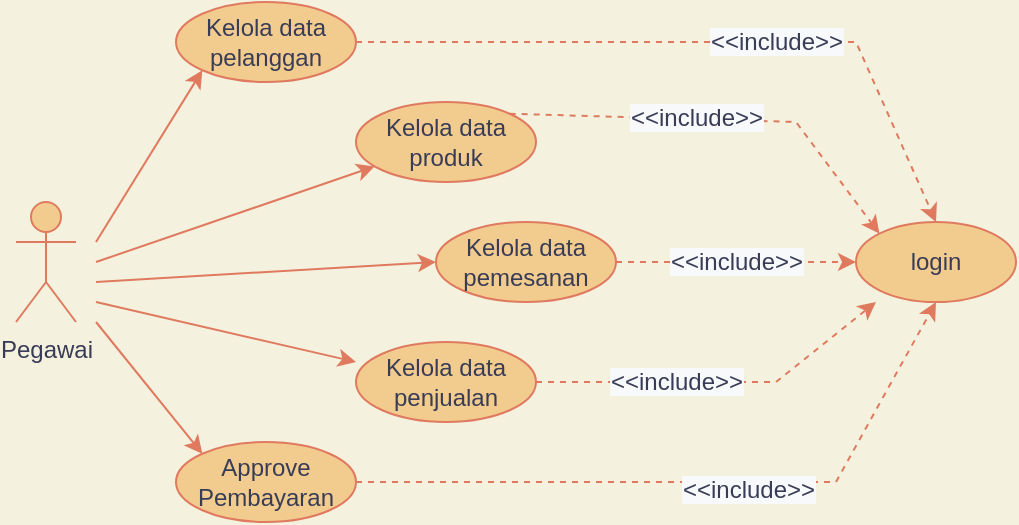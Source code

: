 <mxfile version="20.0.1" type="device" pages="3"><diagram id="dD9pP9NL2vIzcngMcFw6" name="use case pegawai"><mxGraphModel dx="868" dy="403" grid="1" gridSize="10" guides="1" tooltips="1" connect="1" arrows="1" fold="1" page="1" pageScale="1" pageWidth="827" pageHeight="1169" background="#F4F1DE" math="0" shadow="0"><root><mxCell id="0"/><mxCell id="1" parent="0"/><mxCell id="60vwrpalLE8dzFZLCJx6-5" value="Pegawai&lt;br&gt;" style="shape=umlActor;verticalLabelPosition=bottom;verticalAlign=top;html=1;outlineConnect=0;fillColor=#F2CC8F;strokeColor=#E07A5F;fontColor=#393C56;" vertex="1" parent="1"><mxGeometry x="100" y="280" width="30" height="60" as="geometry"/></mxCell><mxCell id="60vwrpalLE8dzFZLCJx6-7" value="login" style="ellipse;whiteSpace=wrap;html=1;fillColor=#F2CC8F;strokeColor=#E07A5F;fontColor=#393C56;" vertex="1" parent="1"><mxGeometry x="520" y="290" width="80" height="40" as="geometry"/></mxCell><mxCell id="60vwrpalLE8dzFZLCJx6-8" value="Kelola data produk" style="ellipse;whiteSpace=wrap;html=1;fillColor=#F2CC8F;strokeColor=#E07A5F;fontColor=#393C56;" vertex="1" parent="1"><mxGeometry x="270" y="230" width="90" height="40" as="geometry"/></mxCell><mxCell id="60vwrpalLE8dzFZLCJx6-9" value="Kelola data pelanggan" style="ellipse;whiteSpace=wrap;html=1;fillColor=#F2CC8F;strokeColor=#E07A5F;fontColor=#393C56;" vertex="1" parent="1"><mxGeometry x="180" y="180" width="90" height="40" as="geometry"/></mxCell><mxCell id="60vwrpalLE8dzFZLCJx6-10" value="Kelola data pemesanan" style="ellipse;whiteSpace=wrap;html=1;fillColor=#F2CC8F;strokeColor=#E07A5F;fontColor=#393C56;" vertex="1" parent="1"><mxGeometry x="310" y="290" width="90" height="40" as="geometry"/></mxCell><mxCell id="60vwrpalLE8dzFZLCJx6-11" value="Kelola data penjualan" style="ellipse;whiteSpace=wrap;html=1;fillColor=#F2CC8F;strokeColor=#E07A5F;fontColor=#393C56;" vertex="1" parent="1"><mxGeometry x="270" y="350" width="90" height="40" as="geometry"/></mxCell><mxCell id="60vwrpalLE8dzFZLCJx6-12" value="Approve Pembayaran" style="ellipse;whiteSpace=wrap;html=1;fillColor=#F2CC8F;strokeColor=#E07A5F;fontColor=#393C56;" vertex="1" parent="1"><mxGeometry x="180" y="400" width="90" height="40" as="geometry"/></mxCell><mxCell id="60vwrpalLE8dzFZLCJx6-17" value="" style="endArrow=classic;html=1;rounded=0;entryX=0;entryY=1;entryDx=0;entryDy=0;labelBackgroundColor=#F4F1DE;strokeColor=#E07A5F;fontColor=#393C56;" edge="1" parent="1" target="60vwrpalLE8dzFZLCJx6-9"><mxGeometry width="50" height="50" relative="1" as="geometry"><mxPoint x="140" y="300" as="sourcePoint"/><mxPoint x="180" y="240" as="targetPoint"/></mxGeometry></mxCell><mxCell id="60vwrpalLE8dzFZLCJx6-19" value="" style="endArrow=classic;html=1;rounded=0;labelBackgroundColor=#F4F1DE;strokeColor=#E07A5F;fontColor=#393C56;" edge="1" parent="1" target="60vwrpalLE8dzFZLCJx6-8"><mxGeometry width="50" height="50" relative="1" as="geometry"><mxPoint x="140" y="310" as="sourcePoint"/><mxPoint x="200" y="270" as="targetPoint"/></mxGeometry></mxCell><mxCell id="60vwrpalLE8dzFZLCJx6-20" value="" style="endArrow=classic;html=1;rounded=0;entryX=0;entryY=0.5;entryDx=0;entryDy=0;labelBackgroundColor=#F4F1DE;strokeColor=#E07A5F;fontColor=#393C56;" edge="1" parent="1" target="60vwrpalLE8dzFZLCJx6-10"><mxGeometry width="50" height="50" relative="1" as="geometry"><mxPoint x="140" y="320" as="sourcePoint"/><mxPoint x="210" y="320" as="targetPoint"/></mxGeometry></mxCell><mxCell id="60vwrpalLE8dzFZLCJx6-22" value="" style="endArrow=classic;html=1;rounded=0;entryX=0;entryY=0.25;entryDx=0;entryDy=0;entryPerimeter=0;labelBackgroundColor=#F4F1DE;strokeColor=#E07A5F;fontColor=#393C56;" edge="1" parent="1" target="60vwrpalLE8dzFZLCJx6-11"><mxGeometry width="50" height="50" relative="1" as="geometry"><mxPoint x="140" y="330" as="sourcePoint"/><mxPoint x="200" y="330" as="targetPoint"/></mxGeometry></mxCell><mxCell id="60vwrpalLE8dzFZLCJx6-23" value="" style="endArrow=classic;html=1;rounded=0;entryX=0;entryY=0;entryDx=0;entryDy=0;labelBackgroundColor=#F4F1DE;strokeColor=#E07A5F;fontColor=#393C56;" edge="1" parent="1" target="60vwrpalLE8dzFZLCJx6-12"><mxGeometry width="50" height="50" relative="1" as="geometry"><mxPoint x="140" y="340" as="sourcePoint"/><mxPoint x="160" y="360" as="targetPoint"/></mxGeometry></mxCell><mxCell id="60vwrpalLE8dzFZLCJx6-29" value="" style="endArrow=classic;html=1;rounded=0;dashed=1;strokeColor=#E07A5F;exitX=1;exitY=0.5;exitDx=0;exitDy=0;entryX=0.5;entryY=0;entryDx=0;entryDy=0;labelBackgroundColor=#F4F1DE;fontColor=#393C56;" edge="1" parent="1" source="60vwrpalLE8dzFZLCJx6-9" target="60vwrpalLE8dzFZLCJx6-7"><mxGeometry width="50" height="50" relative="1" as="geometry"><mxPoint x="390" y="230" as="sourcePoint"/><mxPoint x="440" y="180" as="targetPoint"/><Array as="points"><mxPoint x="520" y="200"/></Array></mxGeometry></mxCell><mxCell id="60vwrpalLE8dzFZLCJx6-41" value="&lt;span style=&quot;font-size: 12px; background-color: rgb(248, 249, 250);&quot;&gt;&amp;lt;&amp;lt;include&amp;gt;&amp;gt;&lt;/span&gt;" style="edgeLabel;html=1;align=center;verticalAlign=middle;resizable=0;points=[];labelBackgroundColor=#F4F1DE;fontColor=#393C56;" vertex="1" connectable="0" parent="60vwrpalLE8dzFZLCJx6-29"><mxGeometry x="0.522" relative="1" as="geometry"><mxPoint x="-46" y="-14" as="offset"/></mxGeometry></mxCell><mxCell id="60vwrpalLE8dzFZLCJx6-31" value="" style="endArrow=classic;html=1;rounded=0;dashed=1;strokeColor=#E07A5F;exitX=1;exitY=0;exitDx=0;exitDy=0;entryX=0;entryY=0;entryDx=0;entryDy=0;labelBackgroundColor=#F4F1DE;fontColor=#393C56;" edge="1" parent="1" source="60vwrpalLE8dzFZLCJx6-8" target="60vwrpalLE8dzFZLCJx6-7"><mxGeometry width="50" height="50" relative="1" as="geometry"><mxPoint x="390" y="230" as="sourcePoint"/><mxPoint x="440" y="180" as="targetPoint"/><Array as="points"><mxPoint x="490" y="240"/></Array></mxGeometry></mxCell><mxCell id="60vwrpalLE8dzFZLCJx6-32" value="&lt;span style=&quot;font-size: 12px; background-color: rgb(248, 249, 250);&quot;&gt;&amp;lt;&amp;lt;include&amp;gt;&amp;gt;&lt;/span&gt;" style="edgeLabel;html=1;align=center;verticalAlign=middle;resizable=0;points=[];labelBackgroundColor=#F4F1DE;fontColor=#393C56;" vertex="1" connectable="0" parent="60vwrpalLE8dzFZLCJx6-31"><mxGeometry x="0.124" y="2" relative="1" as="geometry"><mxPoint x="-27" as="offset"/></mxGeometry></mxCell><mxCell id="60vwrpalLE8dzFZLCJx6-33" value="" style="endArrow=classic;html=1;rounded=0;dashed=1;strokeColor=#E07A5F;exitX=1;exitY=0.5;exitDx=0;exitDy=0;entryX=0;entryY=0.5;entryDx=0;entryDy=0;labelBackgroundColor=#F4F1DE;fontColor=#393C56;" edge="1" parent="1" source="60vwrpalLE8dzFZLCJx6-10" target="60vwrpalLE8dzFZLCJx6-7"><mxGeometry width="50" height="50" relative="1" as="geometry"><mxPoint x="390" y="230" as="sourcePoint"/><mxPoint x="440" y="180" as="targetPoint"/></mxGeometry></mxCell><mxCell id="60vwrpalLE8dzFZLCJx6-34" value="&lt;span style=&quot;font-size: 12px; background-color: rgb(248, 249, 250);&quot;&gt;&amp;lt;&amp;lt;include&amp;gt;&amp;gt;&lt;/span&gt;" style="edgeLabel;html=1;align=center;verticalAlign=middle;resizable=0;points=[];labelBackgroundColor=#F4F1DE;fontColor=#393C56;" vertex="1" connectable="0" parent="60vwrpalLE8dzFZLCJx6-33"><mxGeometry x="0.417" relative="1" as="geometry"><mxPoint x="-25" as="offset"/></mxGeometry></mxCell><mxCell id="60vwrpalLE8dzFZLCJx6-35" value="" style="endArrow=classic;html=1;rounded=0;dashed=1;strokeColor=#E07A5F;exitX=1;exitY=0.5;exitDx=0;exitDy=0;labelBackgroundColor=#F4F1DE;fontColor=#393C56;" edge="1" parent="1" source="60vwrpalLE8dzFZLCJx6-11"><mxGeometry width="50" height="50" relative="1" as="geometry"><mxPoint x="400" y="370" as="sourcePoint"/><mxPoint x="530" y="330" as="targetPoint"/><Array as="points"><mxPoint x="480" y="370"/></Array></mxGeometry></mxCell><mxCell id="60vwrpalLE8dzFZLCJx6-36" value="&lt;span style=&quot;font-size: 12px; background-color: rgb(248, 249, 250);&quot;&gt;&amp;lt;&amp;lt;include&amp;gt;&amp;gt;&lt;/span&gt;" style="edgeLabel;html=1;align=center;verticalAlign=middle;resizable=0;points=[];labelBackgroundColor=#F4F1DE;fontColor=#393C56;" vertex="1" connectable="0" parent="60vwrpalLE8dzFZLCJx6-35"><mxGeometry x="0.098" y="2" relative="1" as="geometry"><mxPoint x="-31" y="2" as="offset"/></mxGeometry></mxCell><mxCell id="60vwrpalLE8dzFZLCJx6-37" value="" style="endArrow=classic;html=1;rounded=0;dashed=1;strokeColor=#E07A5F;entryX=0.5;entryY=1;entryDx=0;entryDy=0;labelBackgroundColor=#F4F1DE;fontColor=#393C56;" edge="1" parent="1" target="60vwrpalLE8dzFZLCJx6-7"><mxGeometry width="50" height="50" relative="1" as="geometry"><mxPoint x="270" y="420" as="sourcePoint"/><mxPoint x="320" y="370" as="targetPoint"/><Array as="points"><mxPoint x="510" y="420"/></Array></mxGeometry></mxCell><mxCell id="60vwrpalLE8dzFZLCJx6-40" value="&lt;span style=&quot;font-size: 12px; background-color: rgb(248, 249, 250);&quot;&gt;&amp;lt;&amp;lt;include&amp;gt;&amp;gt;&lt;/span&gt;" style="edgeLabel;html=1;align=center;verticalAlign=middle;resizable=0;points=[];labelBackgroundColor=#F4F1DE;fontColor=#393C56;" vertex="1" connectable="0" parent="60vwrpalLE8dzFZLCJx6-37"><mxGeometry x="0.143" y="-4" relative="1" as="geometry"><mxPoint as="offset"/></mxGeometry></mxCell></root></mxGraphModel></diagram><diagram id="yMtdfeSOjCsfIse6pnHq" name="Use case pelanggan"><mxGraphModel dx="868" dy="1572" grid="1" gridSize="10" guides="1" tooltips="1" connect="1" arrows="1" fold="1" page="1" pageScale="1" pageWidth="827" pageHeight="1169" background="#F4F1DE" math="0" shadow="0"><root><mxCell id="0"/><mxCell id="1" parent="0"/><mxCell id="7ztRPmFHrJqywGssaxpG-1" value="Pelanggan" style="shape=umlActor;verticalLabelPosition=bottom;verticalAlign=top;html=1;outlineConnect=0;fillColor=#F2CC8F;strokeColor=#E07A5F;fontColor=#393C56;" vertex="1" parent="1"><mxGeometry x="130" y="-310" width="30" height="60" as="geometry"/></mxCell><mxCell id="7ztRPmFHrJqywGssaxpG-2" value="login" style="ellipse;whiteSpace=wrap;html=1;fillColor=#F2CC8F;strokeColor=#E07A5F;fontColor=#393C56;" vertex="1" parent="1"><mxGeometry x="570" y="-303.75" width="80" height="47.5" as="geometry"/></mxCell><mxCell id="7ztRPmFHrJqywGssaxpG-7" value="lihat progres pesanan" style="ellipse;whiteSpace=wrap;html=1;fillColor=#F2CC8F;strokeColor=#E07A5F;fontColor=#393C56;" vertex="1" parent="1"><mxGeometry x="340" y="-201.25" width="81" height="50" as="geometry"/></mxCell><mxCell id="7ztRPmFHrJqywGssaxpG-8" value="input data pesanan" style="ellipse;whiteSpace=wrap;html=1;fillColor=#F2CC8F;strokeColor=#E07A5F;fontColor=#393C56;" vertex="1" parent="1"><mxGeometry x="374" y="-340" width="80" height="45" as="geometry"/></mxCell><mxCell id="7ztRPmFHrJqywGssaxpG-9" value="Lihat Produk" style="ellipse;whiteSpace=wrap;html=1;fillColor=#F2CC8F;strokeColor=#E07A5F;fontColor=#393C56;" vertex="1" parent="1"><mxGeometry x="230" y="-460" width="80" height="50" as="geometry"/></mxCell><mxCell id="7ztRPmFHrJqywGssaxpG-10" value="lihat detail produk" style="ellipse;whiteSpace=wrap;html=1;fillColor=#F2CC8F;strokeColor=#E07A5F;fontColor=#393C56;" vertex="1" parent="1"><mxGeometry x="335.5" y="-410" width="90" height="50" as="geometry"/></mxCell><mxCell id="7ztRPmFHrJqywGssaxpG-11" value="batalkan pesanan" style="ellipse;whiteSpace=wrap;html=1;fillColor=#F2CC8F;strokeColor=#E07A5F;fontColor=#393C56;" vertex="1" parent="1"><mxGeometry x="374" y="-270" width="80" height="47.5" as="geometry"/></mxCell><mxCell id="7ztRPmFHrJqywGssaxpG-12" value="Upload bukti pembayaran" style="ellipse;whiteSpace=wrap;html=1;fillColor=#F2CC8F;strokeColor=#E07A5F;fontColor=#393C56;" vertex="1" parent="1"><mxGeometry x="230" y="-151.25" width="80" height="42.5" as="geometry"/></mxCell><mxCell id="7ztRPmFHrJqywGssaxpG-18" value="" style="endArrow=classic;html=1;rounded=0;dashed=1;strokeColor=#E07A5F;exitX=1;exitY=0.5;exitDx=0;exitDy=0;entryX=0.5;entryY=0;entryDx=0;entryDy=0;labelBackgroundColor=#F4F1DE;fontColor=#393C56;" edge="1" parent="1" source="7ztRPmFHrJqywGssaxpG-9" target="7ztRPmFHrJqywGssaxpG-2"><mxGeometry width="50" height="50" relative="1" as="geometry"><mxPoint x="390" y="-220" as="sourcePoint"/><mxPoint x="440" y="-270" as="targetPoint"/><Array as="points"><mxPoint x="580" y="-420"/></Array></mxGeometry></mxCell><mxCell id="5BA-rJRY6tCN62C4J0_w-8" value="&amp;lt;&amp;lt;include&amp;gt;&amp;gt;" style="edgeLabel;html=1;align=center;verticalAlign=middle;resizable=0;points=[];labelBackgroundColor=#F4F1DE;fontColor=#393C56;" vertex="1" connectable="0" parent="7ztRPmFHrJqywGssaxpG-18"><mxGeometry x="-0.041" y="2" relative="1" as="geometry"><mxPoint as="offset"/></mxGeometry></mxCell><mxCell id="5BA-rJRY6tCN62C4J0_w-3" value="" style="endArrow=classic;html=1;rounded=0;dashed=1;strokeColor=#E07A5F;entryX=0.288;entryY=0.016;entryDx=0;entryDy=0;entryPerimeter=0;labelBackgroundColor=#F4F1DE;fontColor=#393C56;" edge="1" parent="1" target="7ztRPmFHrJqywGssaxpG-2"><mxGeometry width="50" height="50" relative="1" as="geometry"><mxPoint x="430" y="-390" as="sourcePoint"/><mxPoint x="520" y="-410" as="targetPoint"/><Array as="points"><mxPoint x="550" y="-370"/></Array></mxGeometry></mxCell><mxCell id="5BA-rJRY6tCN62C4J0_w-9" value="&amp;lt;&amp;lt;include&amp;gt;&amp;gt;" style="edgeLabel;html=1;align=center;verticalAlign=middle;resizable=0;points=[];labelBackgroundColor=#F4F1DE;fontColor=#393C56;" vertex="1" connectable="0" parent="5BA-rJRY6tCN62C4J0_w-3"><mxGeometry x="-0.093" relative="1" as="geometry"><mxPoint as="offset"/></mxGeometry></mxCell><mxCell id="5BA-rJRY6tCN62C4J0_w-5" value="" style="endArrow=classic;html=1;rounded=0;dashed=1;strokeColor=#E07A5F;exitX=1;exitY=0.5;exitDx=0;exitDy=0;entryX=0;entryY=1;entryDx=0;entryDy=0;labelBackgroundColor=#F4F1DE;fontColor=#393C56;" edge="1" parent="1" target="7ztRPmFHrJqywGssaxpG-2"><mxGeometry width="50" height="50" relative="1" as="geometry"><mxPoint x="454" y="-243.48" as="sourcePoint"/><mxPoint x="581.266" y="-222.502" as="targetPoint"/><Array as="points"><mxPoint x="530" y="-242.98"/></Array></mxGeometry></mxCell><mxCell id="5BA-rJRY6tCN62C4J0_w-11" value="&amp;lt;&amp;lt;include&amp;gt;&amp;gt;" style="edgeLabel;html=1;align=center;verticalAlign=middle;resizable=0;points=[];labelBackgroundColor=#F4F1DE;fontColor=#393C56;" vertex="1" connectable="0" parent="5BA-rJRY6tCN62C4J0_w-5"><mxGeometry x="-0.238" relative="1" as="geometry"><mxPoint as="offset"/></mxGeometry></mxCell><mxCell id="5BA-rJRY6tCN62C4J0_w-4" value="" style="endArrow=classic;html=1;rounded=0;dashed=1;strokeColor=#E07A5F;exitX=1;exitY=0.5;exitDx=0;exitDy=0;entryX=0;entryY=0;entryDx=0;entryDy=0;labelBackgroundColor=#F4F1DE;fontColor=#393C56;" edge="1" parent="1" source="7ztRPmFHrJqywGssaxpG-8" target="7ztRPmFHrJqywGssaxpG-2"><mxGeometry width="50" height="50" relative="1" as="geometry"><mxPoint x="500" y="-300" as="sourcePoint"/><mxPoint x="550" y="-350" as="targetPoint"/><Array as="points"><mxPoint x="530" y="-317"/></Array></mxGeometry></mxCell><mxCell id="5BA-rJRY6tCN62C4J0_w-10" value="&amp;lt;&amp;lt;include&amp;gt;&amp;gt;" style="edgeLabel;html=1;align=center;verticalAlign=middle;resizable=0;points=[];labelBackgroundColor=#F4F1DE;fontColor=#393C56;" vertex="1" connectable="0" parent="5BA-rJRY6tCN62C4J0_w-4"><mxGeometry x="-0.268" y="-3" relative="1" as="geometry"><mxPoint as="offset"/></mxGeometry></mxCell><mxCell id="5BA-rJRY6tCN62C4J0_w-6" value="" style="endArrow=classic;html=1;rounded=0;dashed=1;strokeColor=#E07A5F;entryX=0.3;entryY=1.005;entryDx=0;entryDy=0;entryPerimeter=0;labelBackgroundColor=#F4F1DE;fontColor=#393C56;" edge="1" parent="1" target="7ztRPmFHrJqywGssaxpG-2"><mxGeometry width="50" height="50" relative="1" as="geometry"><mxPoint x="421" y="-173.51" as="sourcePoint"/><mxPoint x="584.04" y="-86.5" as="targetPoint"/><Array as="points"><mxPoint x="550" y="-180"/></Array></mxGeometry></mxCell><mxCell id="5BA-rJRY6tCN62C4J0_w-12" value="&amp;lt;&amp;lt;include&amp;gt;&amp;gt;" style="edgeLabel;html=1;align=center;verticalAlign=middle;resizable=0;points=[];labelBackgroundColor=#F4F1DE;fontColor=#393C56;" vertex="1" connectable="0" parent="5BA-rJRY6tCN62C4J0_w-6"><mxGeometry x="-0.253" y="-2" relative="1" as="geometry"><mxPoint as="offset"/></mxGeometry></mxCell><mxCell id="5BA-rJRY6tCN62C4J0_w-7" value="" style="endArrow=classic;html=1;rounded=0;dashed=1;strokeColor=#E07A5F;exitX=1;exitY=0.5;exitDx=0;exitDy=0;entryX=0.5;entryY=1;entryDx=0;entryDy=0;labelBackgroundColor=#F4F1DE;fontColor=#393C56;" edge="1" parent="1" target="7ztRPmFHrJqywGssaxpG-2"><mxGeometry width="50" height="50" relative="1" as="geometry"><mxPoint x="310" y="-120" as="sourcePoint"/><mxPoint x="630" y="-60" as="targetPoint"/><Array as="points"><mxPoint x="580" y="-140"/></Array></mxGeometry></mxCell><mxCell id="5BA-rJRY6tCN62C4J0_w-13" value="&amp;lt;&amp;lt;include&amp;gt;&amp;gt;" style="edgeLabel;html=1;align=center;verticalAlign=middle;resizable=0;points=[];labelBackgroundColor=#F4F1DE;fontColor=#393C56;" vertex="1" connectable="0" parent="5BA-rJRY6tCN62C4J0_w-7"><mxGeometry x="-0.142" y="2" relative="1" as="geometry"><mxPoint as="offset"/></mxGeometry></mxCell><mxCell id="5BA-rJRY6tCN62C4J0_w-17" value="" style="endArrow=classic;html=1;rounded=0;strokeColor=#E07A5F;labelBackgroundColor=#F4F1DE;fontColor=#393C56;" edge="1" parent="1"><mxGeometry width="50" height="50" relative="1" as="geometry"><mxPoint x="150" y="-320" as="sourcePoint"/><mxPoint x="230" y="-430" as="targetPoint"/><Array as="points"><mxPoint x="200" y="-410"/></Array></mxGeometry></mxCell><mxCell id="5BA-rJRY6tCN62C4J0_w-20" value="" style="endArrow=classic;html=1;rounded=0;strokeColor=#E07A5F;exitX=0.5;exitY=0;exitDx=0;exitDy=0;exitPerimeter=0;entryX=0;entryY=0.5;entryDx=0;entryDy=0;labelBackgroundColor=#F4F1DE;fontColor=#393C56;" edge="1" parent="1" target="7ztRPmFHrJqywGssaxpG-10"><mxGeometry width="50" height="50" relative="1" as="geometry"><mxPoint x="155" y="-300" as="sourcePoint"/><mxPoint x="240" y="-420" as="targetPoint"/><Array as="points"><mxPoint x="290" y="-370"/></Array></mxGeometry></mxCell><mxCell id="5BA-rJRY6tCN62C4J0_w-21" value="" style="endArrow=classic;html=1;rounded=0;strokeColor=#E07A5F;exitX=0.5;exitY=0;exitDx=0;exitDy=0;exitPerimeter=0;labelBackgroundColor=#F4F1DE;fontColor=#393C56;" edge="1" parent="1"><mxGeometry width="50" height="50" relative="1" as="geometry"><mxPoint x="165" y="-290" as="sourcePoint"/><mxPoint x="370" y="-320" as="targetPoint"/><Array as="points"/></mxGeometry></mxCell><mxCell id="5BA-rJRY6tCN62C4J0_w-22" value="" style="endArrow=classic;html=1;rounded=0;strokeColor=#E07A5F;entryX=0.013;entryY=0.379;entryDx=0;entryDy=0;entryPerimeter=0;labelBackgroundColor=#F4F1DE;fontColor=#393C56;" edge="1" parent="1" target="7ztRPmFHrJqywGssaxpG-11"><mxGeometry width="50" height="50" relative="1" as="geometry"><mxPoint x="160" y="-280" as="sourcePoint"/><mxPoint x="380" y="-310" as="targetPoint"/><Array as="points"/></mxGeometry></mxCell><mxCell id="5BA-rJRY6tCN62C4J0_w-24" value="" style="endArrow=classic;html=1;rounded=0;strokeColor=#E07A5F;exitX=0.5;exitY=0;exitDx=0;exitDy=0;exitPerimeter=0;entryX=0.012;entryY=0.225;entryDx=0;entryDy=0;entryPerimeter=0;labelBackgroundColor=#F4F1DE;fontColor=#393C56;" edge="1" parent="1" target="7ztRPmFHrJqywGssaxpG-7"><mxGeometry width="50" height="50" relative="1" as="geometry"><mxPoint x="155" y="-270" as="sourcePoint"/><mxPoint x="335.5" y="-355" as="targetPoint"/><Array as="points"><mxPoint x="290" y="-200"/></Array></mxGeometry></mxCell><mxCell id="5BA-rJRY6tCN62C4J0_w-25" value="" style="endArrow=classic;html=1;rounded=0;strokeColor=#E07A5F;exitX=0.5;exitY=0;exitDx=0;exitDy=0;exitPerimeter=0;entryX=0;entryY=0.265;entryDx=0;entryDy=0;entryPerimeter=0;labelBackgroundColor=#F4F1DE;fontColor=#393C56;" edge="1" parent="1" target="7ztRPmFHrJqywGssaxpG-12"><mxGeometry width="50" height="50" relative="1" as="geometry"><mxPoint x="145" y="-250" as="sourcePoint"/><mxPoint x="230" y="-370" as="targetPoint"/><Array as="points"><mxPoint x="200" y="-160"/></Array></mxGeometry></mxCell></root></mxGraphModel></diagram><diagram id="_YuOrExUcP3JvRvluaF_" name="Use Case Pemilik"><mxGraphModel dx="868" dy="403" grid="1" gridSize="10" guides="1" tooltips="1" connect="1" arrows="1" fold="1" page="1" pageScale="1" pageWidth="827" pageHeight="1169" math="0" shadow="0"><root><mxCell id="0"/><mxCell id="1" parent="0"/><mxCell id="Y2s0dMd_EpMMdov8KOSV-1" value="Pemilik&lt;br&gt;" style="shape=umlActor;verticalLabelPosition=bottom;verticalAlign=top;html=1;outlineConnect=0;rounded=0;sketch=0;fontColor=#393C56;strokeColor=#E07A5F;fillColor=#F2CC8F;" vertex="1" parent="1"><mxGeometry x="160" y="120" width="30" height="60" as="geometry"/></mxCell><mxCell id="Y2s0dMd_EpMMdov8KOSV-2" value="login" style="ellipse;whiteSpace=wrap;html=1;rounded=0;sketch=0;fontColor=#393C56;strokeColor=#E07A5F;fillColor=#F2CC8F;" vertex="1" parent="1"><mxGeometry x="560" y="130" width="90" height="50" as="geometry"/></mxCell><mxCell id="Y2s0dMd_EpMMdov8KOSV-3" value="Melihat laporan penjualan" style="ellipse;whiteSpace=wrap;html=1;rounded=0;sketch=0;fontColor=#393C56;strokeColor=#E07A5F;fillColor=#F2CC8F;" vertex="1" parent="1"><mxGeometry x="330" y="75" width="90" height="50" as="geometry"/></mxCell><mxCell id="Y2s0dMd_EpMMdov8KOSV-4" value="Kelola data admin" style="ellipse;whiteSpace=wrap;html=1;rounded=0;sketch=0;fontColor=#393C56;strokeColor=#E07A5F;fillColor=#F2CC8F;" vertex="1" parent="1"><mxGeometry x="324" y="190" width="90" height="50" as="geometry"/></mxCell><mxCell id="Y2s0dMd_EpMMdov8KOSV-5" value="" style="endArrow=classic;html=1;rounded=1;sketch=0;fontColor=#393C56;strokeColor=#E07A5F;fillColor=#F2CC8F;curved=0;entryX=0;entryY=0.7;entryDx=0;entryDy=0;entryPerimeter=0;" edge="1" parent="1" target="Y2s0dMd_EpMMdov8KOSV-3"><mxGeometry width="50" height="50" relative="1" as="geometry"><mxPoint x="190" y="150" as="sourcePoint"/><mxPoint x="240" y="100" as="targetPoint"/><Array as="points"><mxPoint x="260" y="120"/></Array></mxGeometry></mxCell><mxCell id="Y2s0dMd_EpMMdov8KOSV-6" value="" style="endArrow=classic;html=1;rounded=1;sketch=0;fontColor=#393C56;strokeColor=#E07A5F;fillColor=#F2CC8F;curved=0;" edge="1" parent="1"><mxGeometry width="50" height="50" relative="1" as="geometry"><mxPoint x="190" y="160" as="sourcePoint"/><mxPoint x="320" y="200" as="targetPoint"/><Array as="points"><mxPoint x="260" y="190"/></Array></mxGeometry></mxCell><mxCell id="AKAg1sZ5mFW-pu_Sjk-e-5" value="" style="endArrow=classic;html=1;rounded=0;sketch=0;fontColor=#393C56;strokeColor=#E07A5F;fillColor=#F2CC8F;dashed=1;" edge="1" parent="1" target="Y2s0dMd_EpMMdov8KOSV-2"><mxGeometry width="50" height="50" relative="1" as="geometry"><mxPoint x="420" y="100" as="sourcePoint"/><mxPoint x="550" y="120" as="targetPoint"/><Array as="points"><mxPoint x="540" y="110"/></Array></mxGeometry></mxCell><mxCell id="ITUfkdC0Rnq6HtxqCI08-1" value="&lt;span style=&quot;color: rgba(0, 0, 0, 0); font-family: monospace; font-size: 0px; text-align: start; background-color: rgb(248, 249, 250);&quot;&gt;%3CmxGraphModel%3E%3Croot%3E%3CmxCell%20id%3D%220%22%2F%3E%3CmxCell%20id%3D%221%22%20parent%3D%220%22%2F%3E%3CmxCell%20id%3D%222%22%20value%3D%22%22%20style%3D%22endArrow%3Dclassic%3Bhtml%3D1%3Brounded%3D1%3Bsketch%3D0%3BfontColor%3D%23393C56%3BstrokeColor%3D%23E07A5F%3BfillColor%3D%23F2CC8F%3Bcurved%3D0%3B%22%20edge%3D%221%22%20parent%3D%221%22%3E%3CmxGeometry%20width%3D%2250%22%20height%3D%2250%22%20relative%3D%221%22%20as%3D%22geometry%22%3E%3CmxPoint%20x%3D%22420%22%20y%3D%22100%22%20as%3D%22sourcePoint%22%2F%3E%3CmxPoint%20x%3D%22574.845%22%20y%3D%22131.443%22%20as%3D%22targetPoint%22%2F%3E%3CArray%20as%3D%22points%22%3E%3CmxPoint%20x%3D%22540%22%20y%3D%22110%22%2F%3E%3C%2FArray%3E%3C%2FmxGeometry%3E%3C%2FmxCell%3E%3C%2Froot%3E%3C%2FmxGraphModel&lt;/span&gt;" style="edgeLabel;html=1;align=center;verticalAlign=middle;resizable=0;points=[];fontColor=#393C56;" vertex="1" connectable="0" parent="AKAg1sZ5mFW-pu_Sjk-e-5"><mxGeometry x="0.128" y="2" relative="1" as="geometry"><mxPoint as="offset"/></mxGeometry></mxCell><mxCell id="USm3C7DkZu28YAg_MtZW-1" value="&lt;span style=&quot;background-color: rgb(244, 241, 222);&quot;&gt;&amp;lt;&amp;lt;include&amp;gt;&amp;gt;&lt;/span&gt;" style="edgeLabel;html=1;align=center;verticalAlign=middle;resizable=0;points=[];fontColor=#393C56;" vertex="1" connectable="0" parent="AKAg1sZ5mFW-pu_Sjk-e-5"><mxGeometry x="-0.091" y="2" relative="1" as="geometry"><mxPoint as="offset"/></mxGeometry></mxCell><mxCell id="AKAg1sZ5mFW-pu_Sjk-e-6" value="" style="endArrow=classic;html=1;rounded=0;sketch=0;fontColor=#393C56;strokeColor=#E07A5F;fillColor=#F2CC8F;dashed=1;" edge="1" parent="1"><mxGeometry width="50" height="50" relative="1" as="geometry"><mxPoint x="420" y="210" as="sourcePoint"/><mxPoint x="580" y="180" as="targetPoint"/><Array as="points"><mxPoint x="540" y="210"/></Array></mxGeometry></mxCell><mxCell id="USm3C7DkZu28YAg_MtZW-2" value="&lt;span style=&quot;background-color: rgb(244, 241, 222);&quot;&gt;&amp;lt;&amp;lt;include&amp;gt;&amp;gt;&lt;/span&gt;" style="edgeLabel;html=1;align=center;verticalAlign=middle;resizable=0;points=[];fontColor=#393C56;" vertex="1" connectable="0" parent="AKAg1sZ5mFW-pu_Sjk-e-6"><mxGeometry x="-0.153" y="-1" relative="1" as="geometry"><mxPoint as="offset"/></mxGeometry></mxCell></root></mxGraphModel></diagram></mxfile>